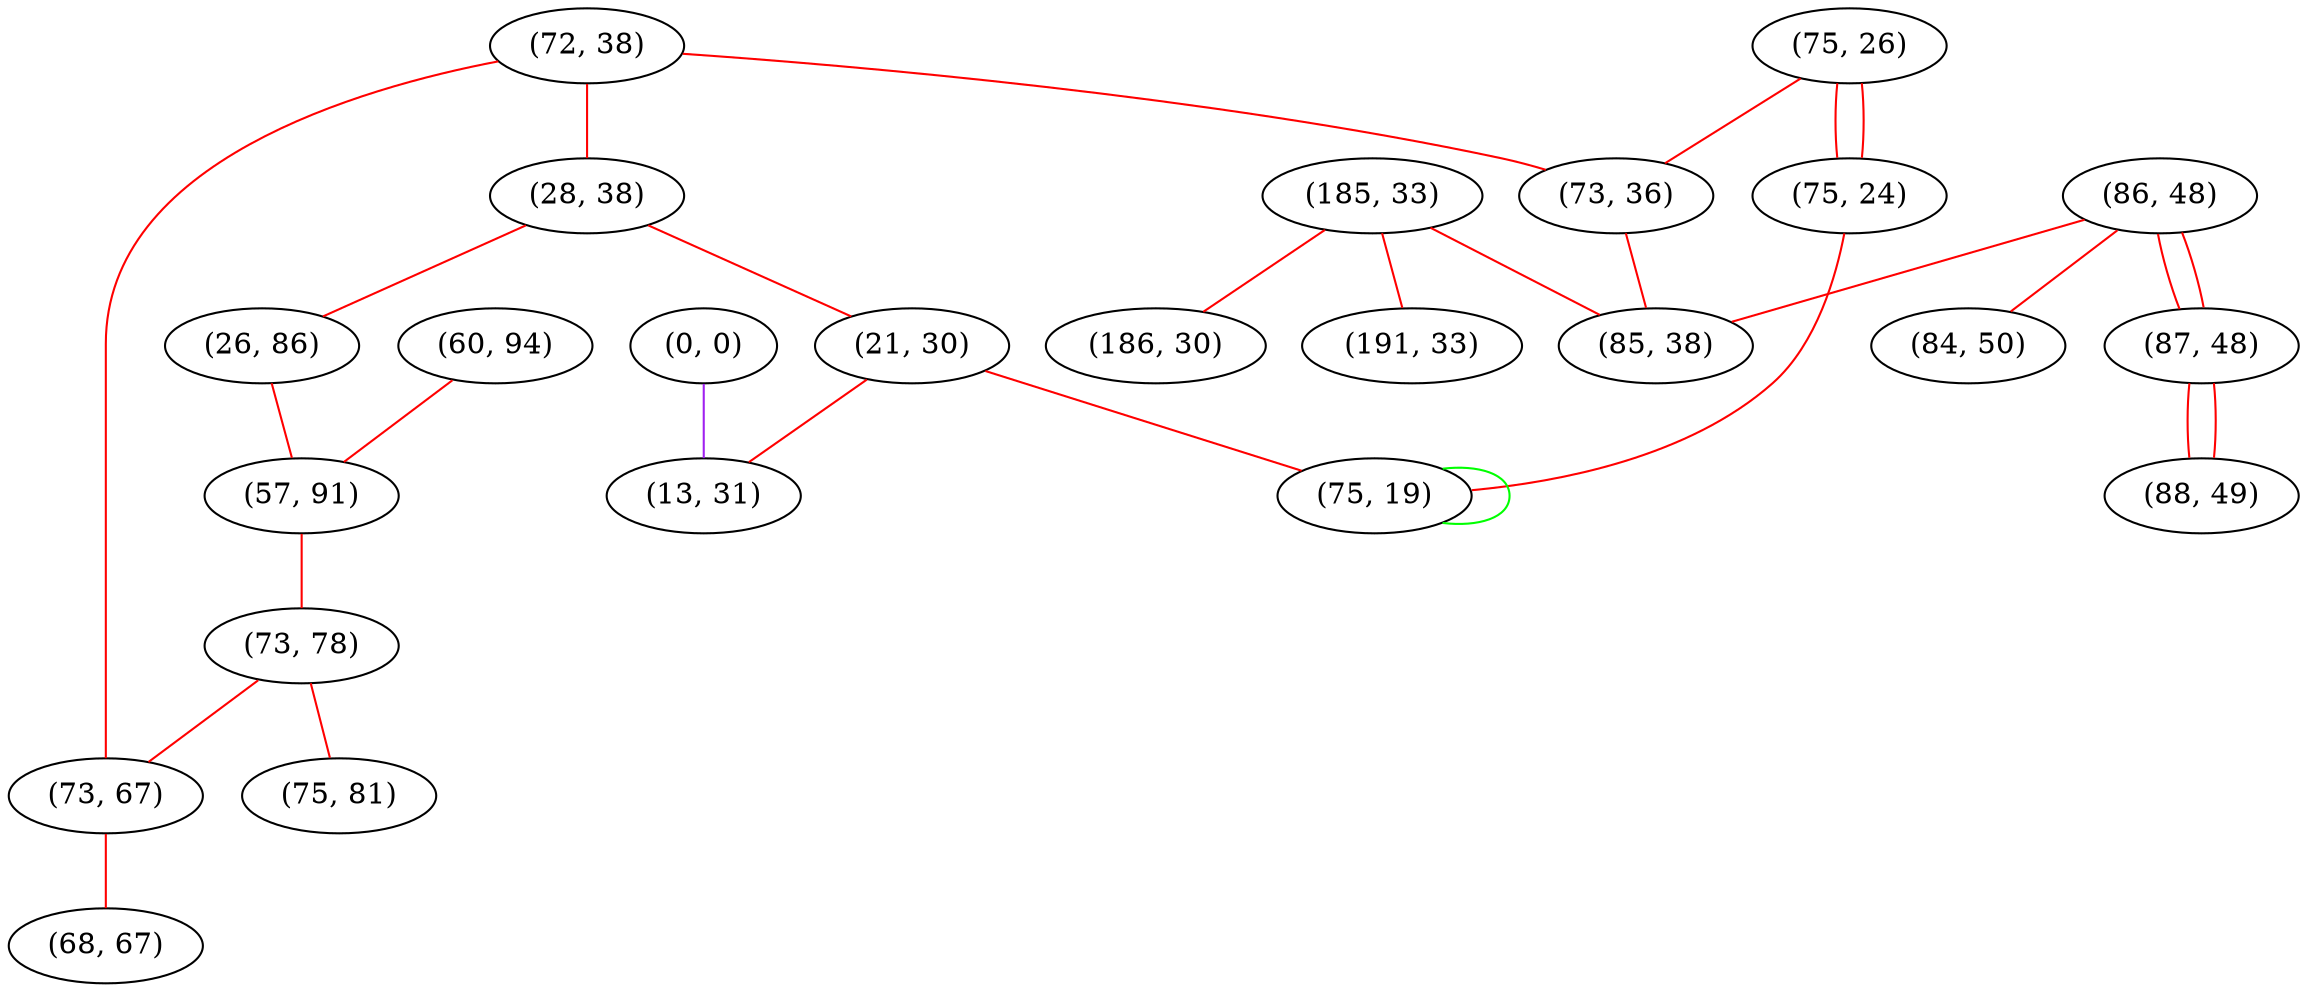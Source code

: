 graph "" {
"(60, 94)";
"(86, 48)";
"(75, 26)";
"(72, 38)";
"(84, 50)";
"(28, 38)";
"(87, 48)";
"(88, 49)";
"(26, 86)";
"(57, 91)";
"(0, 0)";
"(73, 78)";
"(73, 36)";
"(73, 67)";
"(21, 30)";
"(185, 33)";
"(75, 24)";
"(75, 19)";
"(191, 33)";
"(75, 81)";
"(186, 30)";
"(68, 67)";
"(85, 38)";
"(13, 31)";
"(60, 94)" -- "(57, 91)"  [color=red, key=0, weight=1];
"(86, 48)" -- "(85, 38)"  [color=red, key=0, weight=1];
"(86, 48)" -- "(84, 50)"  [color=red, key=0, weight=1];
"(86, 48)" -- "(87, 48)"  [color=red, key=0, weight=1];
"(86, 48)" -- "(87, 48)"  [color=red, key=1, weight=1];
"(75, 26)" -- "(75, 24)"  [color=red, key=0, weight=1];
"(75, 26)" -- "(75, 24)"  [color=red, key=1, weight=1];
"(75, 26)" -- "(73, 36)"  [color=red, key=0, weight=1];
"(72, 38)" -- "(73, 67)"  [color=red, key=0, weight=1];
"(72, 38)" -- "(28, 38)"  [color=red, key=0, weight=1];
"(72, 38)" -- "(73, 36)"  [color=red, key=0, weight=1];
"(28, 38)" -- "(21, 30)"  [color=red, key=0, weight=1];
"(28, 38)" -- "(26, 86)"  [color=red, key=0, weight=1];
"(87, 48)" -- "(88, 49)"  [color=red, key=0, weight=1];
"(87, 48)" -- "(88, 49)"  [color=red, key=1, weight=1];
"(26, 86)" -- "(57, 91)"  [color=red, key=0, weight=1];
"(57, 91)" -- "(73, 78)"  [color=red, key=0, weight=1];
"(0, 0)" -- "(13, 31)"  [color=purple, key=0, weight=4];
"(73, 78)" -- "(73, 67)"  [color=red, key=0, weight=1];
"(73, 78)" -- "(75, 81)"  [color=red, key=0, weight=1];
"(73, 36)" -- "(85, 38)"  [color=red, key=0, weight=1];
"(73, 67)" -- "(68, 67)"  [color=red, key=0, weight=1];
"(21, 30)" -- "(13, 31)"  [color=red, key=0, weight=1];
"(21, 30)" -- "(75, 19)"  [color=red, key=0, weight=1];
"(185, 33)" -- "(85, 38)"  [color=red, key=0, weight=1];
"(185, 33)" -- "(186, 30)"  [color=red, key=0, weight=1];
"(185, 33)" -- "(191, 33)"  [color=red, key=0, weight=1];
"(75, 24)" -- "(75, 19)"  [color=red, key=0, weight=1];
"(75, 19)" -- "(75, 19)"  [color=green, key=0, weight=2];
}
